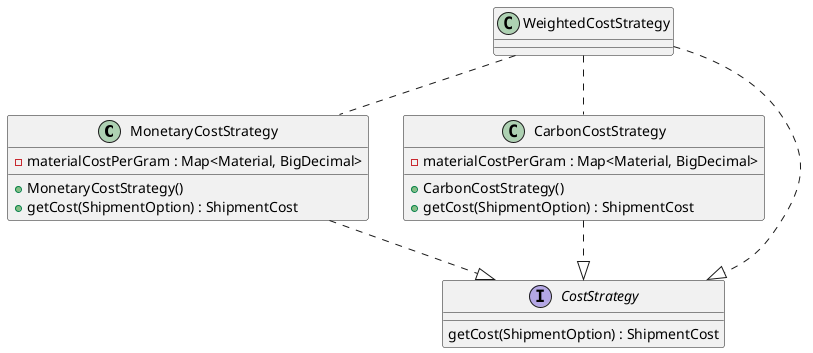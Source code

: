 @startuml
class MonetaryCostStrategy {
    -materialCostPerGram : Map<Material, BigDecimal>

    +MonetaryCostStrategy()
    +getCost(ShipmentOption) : ShipmentCost
}

class CarbonCostStrategy {
    -materialCostPerGram : Map<Material, BigDecimal>

    +CarbonCostStrategy()
    +getCost(ShipmentOption) : ShipmentCost
}

class WeightedCostStrategy {
}

interface CostStrategy {
    getCost(ShipmentOption) : ShipmentCost
}
MonetaryCostStrategy ..|> CostStrategy
CarbonCostStrategy ..|> CostStrategy
WeightedCostStrategy ..|> CostStrategy
WeightedCostStrategy .. MonetaryCostStrategy
WeightedCostStrategy .. CarbonCostStrategy
@enduml